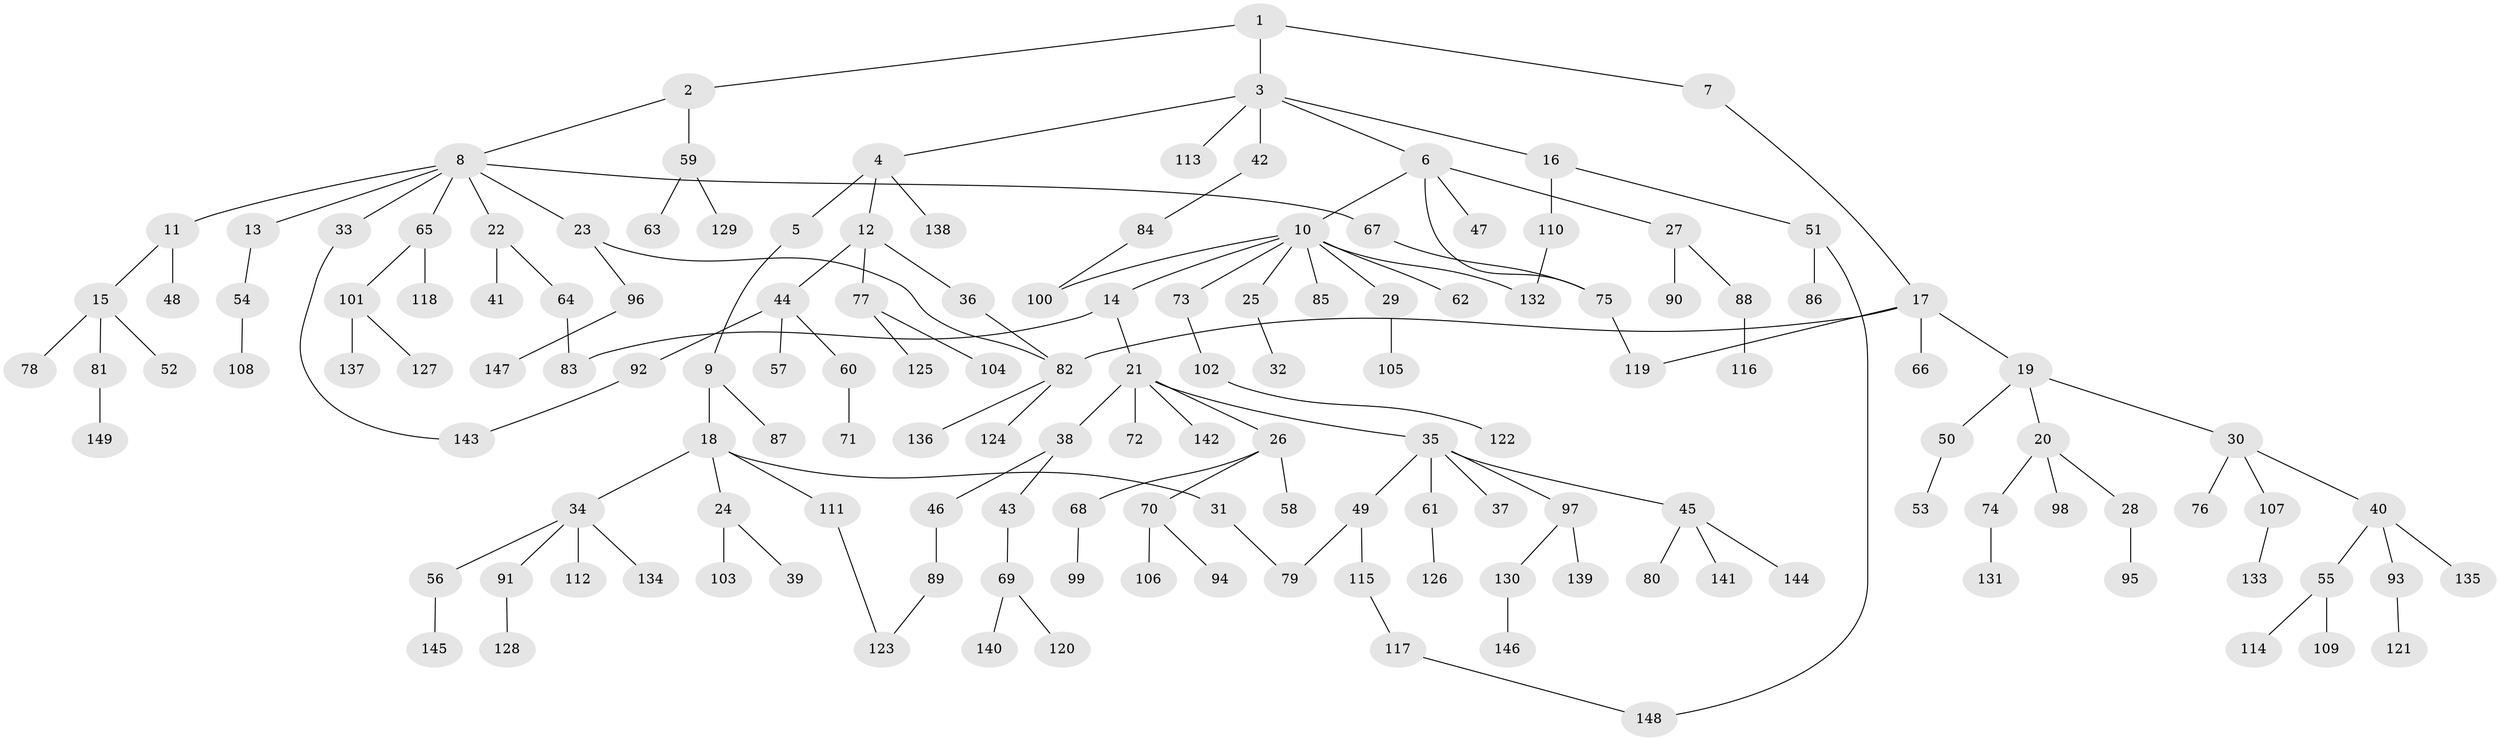 // Generated by graph-tools (version 1.1) at 2025/34/03/09/25 02:34:13]
// undirected, 149 vertices, 159 edges
graph export_dot {
graph [start="1"]
  node [color=gray90,style=filled];
  1;
  2;
  3;
  4;
  5;
  6;
  7;
  8;
  9;
  10;
  11;
  12;
  13;
  14;
  15;
  16;
  17;
  18;
  19;
  20;
  21;
  22;
  23;
  24;
  25;
  26;
  27;
  28;
  29;
  30;
  31;
  32;
  33;
  34;
  35;
  36;
  37;
  38;
  39;
  40;
  41;
  42;
  43;
  44;
  45;
  46;
  47;
  48;
  49;
  50;
  51;
  52;
  53;
  54;
  55;
  56;
  57;
  58;
  59;
  60;
  61;
  62;
  63;
  64;
  65;
  66;
  67;
  68;
  69;
  70;
  71;
  72;
  73;
  74;
  75;
  76;
  77;
  78;
  79;
  80;
  81;
  82;
  83;
  84;
  85;
  86;
  87;
  88;
  89;
  90;
  91;
  92;
  93;
  94;
  95;
  96;
  97;
  98;
  99;
  100;
  101;
  102;
  103;
  104;
  105;
  106;
  107;
  108;
  109;
  110;
  111;
  112;
  113;
  114;
  115;
  116;
  117;
  118;
  119;
  120;
  121;
  122;
  123;
  124;
  125;
  126;
  127;
  128;
  129;
  130;
  131;
  132;
  133;
  134;
  135;
  136;
  137;
  138;
  139;
  140;
  141;
  142;
  143;
  144;
  145;
  146;
  147;
  148;
  149;
  1 -- 2;
  1 -- 3;
  1 -- 7;
  2 -- 8;
  2 -- 59;
  3 -- 4;
  3 -- 6;
  3 -- 16;
  3 -- 42;
  3 -- 113;
  4 -- 5;
  4 -- 12;
  4 -- 138;
  5 -- 9;
  6 -- 10;
  6 -- 27;
  6 -- 47;
  6 -- 75;
  7 -- 17;
  8 -- 11;
  8 -- 13;
  8 -- 22;
  8 -- 23;
  8 -- 33;
  8 -- 65;
  8 -- 67;
  9 -- 18;
  9 -- 87;
  10 -- 14;
  10 -- 25;
  10 -- 29;
  10 -- 62;
  10 -- 73;
  10 -- 85;
  10 -- 100;
  10 -- 132;
  11 -- 15;
  11 -- 48;
  12 -- 36;
  12 -- 44;
  12 -- 77;
  13 -- 54;
  14 -- 21;
  14 -- 83;
  15 -- 52;
  15 -- 78;
  15 -- 81;
  16 -- 51;
  16 -- 110;
  17 -- 19;
  17 -- 66;
  17 -- 119;
  17 -- 82;
  18 -- 24;
  18 -- 31;
  18 -- 34;
  18 -- 111;
  19 -- 20;
  19 -- 30;
  19 -- 50;
  20 -- 28;
  20 -- 74;
  20 -- 98;
  21 -- 26;
  21 -- 35;
  21 -- 38;
  21 -- 72;
  21 -- 142;
  22 -- 41;
  22 -- 64;
  23 -- 82;
  23 -- 96;
  24 -- 39;
  24 -- 103;
  25 -- 32;
  26 -- 58;
  26 -- 68;
  26 -- 70;
  27 -- 88;
  27 -- 90;
  28 -- 95;
  29 -- 105;
  30 -- 40;
  30 -- 76;
  30 -- 107;
  31 -- 79;
  33 -- 143;
  34 -- 56;
  34 -- 91;
  34 -- 112;
  34 -- 134;
  35 -- 37;
  35 -- 45;
  35 -- 49;
  35 -- 61;
  35 -- 97;
  36 -- 82;
  38 -- 43;
  38 -- 46;
  40 -- 55;
  40 -- 93;
  40 -- 135;
  42 -- 84;
  43 -- 69;
  44 -- 57;
  44 -- 60;
  44 -- 92;
  45 -- 80;
  45 -- 141;
  45 -- 144;
  46 -- 89;
  49 -- 115;
  49 -- 79;
  50 -- 53;
  51 -- 86;
  51 -- 148;
  54 -- 108;
  55 -- 109;
  55 -- 114;
  56 -- 145;
  59 -- 63;
  59 -- 129;
  60 -- 71;
  61 -- 126;
  64 -- 83;
  65 -- 101;
  65 -- 118;
  67 -- 75;
  68 -- 99;
  69 -- 120;
  69 -- 140;
  70 -- 94;
  70 -- 106;
  73 -- 102;
  74 -- 131;
  75 -- 119;
  77 -- 104;
  77 -- 125;
  81 -- 149;
  82 -- 124;
  82 -- 136;
  84 -- 100;
  88 -- 116;
  89 -- 123;
  91 -- 128;
  92 -- 143;
  93 -- 121;
  96 -- 147;
  97 -- 130;
  97 -- 139;
  101 -- 127;
  101 -- 137;
  102 -- 122;
  107 -- 133;
  110 -- 132;
  111 -- 123;
  115 -- 117;
  117 -- 148;
  130 -- 146;
}
